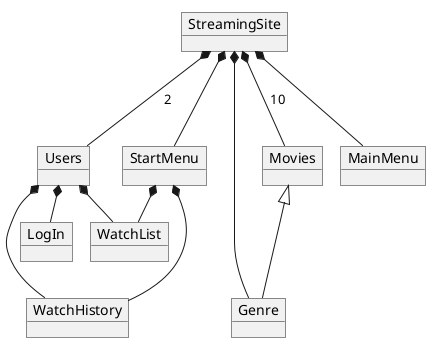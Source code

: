 @startuml
!pragma layout smetana
object StreamingSite
object LogIn
object Users
object Movies
object Genre
object StartMenu
object MainMenu
object WatchHistory
object WatchList


StreamingSite *--- Movies: 10
StreamingSite *-- Users: 2
StreamingSite *--- StartMenu
StreamingSite *--- MainMenu
StreamingSite *--- Genre
Users *-- LogIn
Users *-- WatchList
Users *-- WatchHistory
StartMenu *--- WatchHistory
StartMenu *-- WatchList
Movies <|--- Genre
@enduml